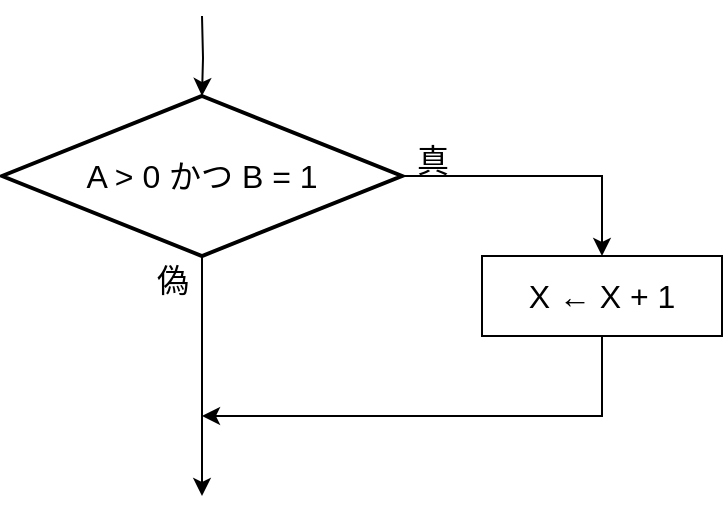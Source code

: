 <mxfile version="12.0.0" type="device" pages="1"><diagram id="-QCEuNLe72wDZWYQtKkM" name="ページ1"><mxGraphModel dx="512" dy="579" grid="1" gridSize="10" guides="1" tooltips="1" connect="1" arrows="1" fold="1" page="1" pageScale="1" pageWidth="900" pageHeight="1600" math="0" shadow="0"><root><mxCell id="0"/><mxCell id="1" parent="0"/><mxCell id="h7xt30jB7SAUqlO8xiQl-3" style="edgeStyle=orthogonalEdgeStyle;rounded=0;orthogonalLoop=1;jettySize=auto;html=1;entryX=0.5;entryY=0;entryDx=0;entryDy=0;fontSize=16;" edge="1" parent="1" source="h7xt30jB7SAUqlO8xiQl-1" target="h7xt30jB7SAUqlO8xiQl-2"><mxGeometry relative="1" as="geometry"/></mxCell><mxCell id="h7xt30jB7SAUqlO8xiQl-5" value="" style="edgeStyle=orthogonalEdgeStyle;rounded=0;orthogonalLoop=1;jettySize=auto;html=1;fontSize=16;" edge="1" parent="1" target="h7xt30jB7SAUqlO8xiQl-1"><mxGeometry relative="1" as="geometry"><mxPoint x="220" y="120" as="sourcePoint"/></mxGeometry></mxCell><mxCell id="h7xt30jB7SAUqlO8xiQl-7" value="" style="edgeStyle=orthogonalEdgeStyle;rounded=0;orthogonalLoop=1;jettySize=auto;html=1;fontSize=16;" edge="1" parent="1" source="h7xt30jB7SAUqlO8xiQl-1"><mxGeometry relative="1" as="geometry"><mxPoint x="220" y="360" as="targetPoint"/></mxGeometry></mxCell><mxCell id="h7xt30jB7SAUqlO8xiQl-1" value="A &amp;gt; 0 かつ B = 1" style="strokeWidth=2;html=1;shape=mxgraph.flowchart.decision;whiteSpace=wrap;fontSize=16;" vertex="1" parent="1"><mxGeometry x="120" y="160" width="200" height="80" as="geometry"/></mxCell><mxCell id="h7xt30jB7SAUqlO8xiQl-8" style="edgeStyle=orthogonalEdgeStyle;rounded=0;orthogonalLoop=1;jettySize=auto;html=1;fontSize=16;exitX=0.5;exitY=1;exitDx=0;exitDy=0;" edge="1" parent="1" source="h7xt30jB7SAUqlO8xiQl-2"><mxGeometry relative="1" as="geometry"><mxPoint x="220" y="320" as="targetPoint"/><Array as="points"><mxPoint x="420" y="320"/></Array></mxGeometry></mxCell><mxCell id="h7xt30jB7SAUqlO8xiQl-2" value="X ← X + 1" style="rounded=0;whiteSpace=wrap;html=1;fontSize=16;" vertex="1" parent="1"><mxGeometry x="360" y="240" width="120" height="40" as="geometry"/></mxCell><mxCell id="h7xt30jB7SAUqlO8xiQl-9" value="真" style="text;html=1;resizable=0;points=[];autosize=1;align=center;verticalAlign=top;spacingTop=-4;fontSize=16;" vertex="1" parent="1"><mxGeometry x="320" y="180" width="30" height="20" as="geometry"/></mxCell><mxCell id="h7xt30jB7SAUqlO8xiQl-10" value="偽" style="text;html=1;resizable=0;points=[];autosize=1;align=center;verticalAlign=top;spacingTop=-4;fontSize=16;" vertex="1" parent="1"><mxGeometry x="190" y="240" width="30" height="20" as="geometry"/></mxCell></root></mxGraphModel></diagram></mxfile>
